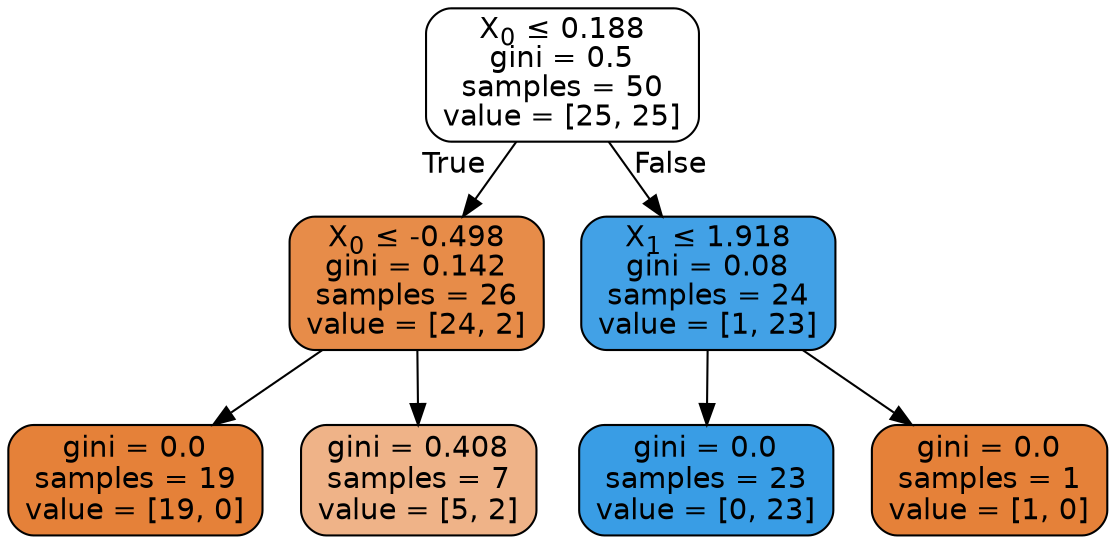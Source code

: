 digraph Tree {
node [shape=box, style="filled, rounded", color="black", fontname=helvetica] ;
edge [fontname=helvetica] ;
0 [label=<X<SUB>0</SUB> &le; 0.188<br/>gini = 0.5<br/>samples = 50<br/>value = [25, 25]>, fillcolor="#ffffff"] ;
1 [label=<X<SUB>0</SUB> &le; -0.498<br/>gini = 0.142<br/>samples = 26<br/>value = [24, 2]>, fillcolor="#e78c49"] ;
0 -> 1 [labeldistance=2.5, labelangle=45, headlabel="True"] ;
2 [label=<gini = 0.0<br/>samples = 19<br/>value = [19, 0]>, fillcolor="#e58139"] ;
1 -> 2 ;
3 [label=<gini = 0.408<br/>samples = 7<br/>value = [5, 2]>, fillcolor="#efb388"] ;
1 -> 3 ;
4 [label=<X<SUB>1</SUB> &le; 1.918<br/>gini = 0.08<br/>samples = 24<br/>value = [1, 23]>, fillcolor="#42a1e6"] ;
0 -> 4 [labeldistance=2.5, labelangle=-45, headlabel="False"] ;
5 [label=<gini = 0.0<br/>samples = 23<br/>value = [0, 23]>, fillcolor="#399de5"] ;
4 -> 5 ;
6 [label=<gini = 0.0<br/>samples = 1<br/>value = [1, 0]>, fillcolor="#e58139"] ;
4 -> 6 ;
}